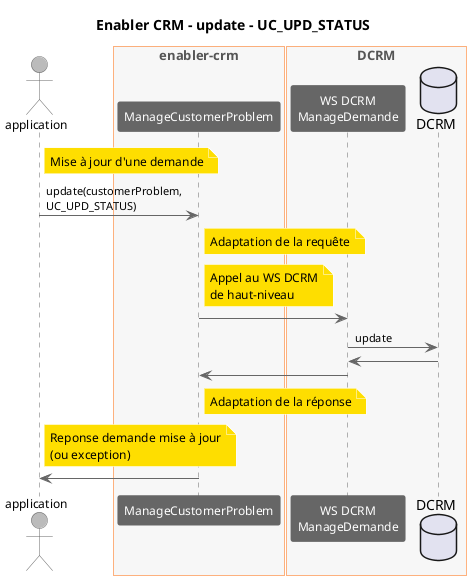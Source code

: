 @startuml

skinparam sequence {

            ArrowColor #666666
            ArrowFontSize 11
            ActorBorderColor #666666
            ActorBackgroundColor #BBBBBB
            ActorFontColor black
            ActorFontSize 12
            ActorFontName Arial

            ArrowFontColor Black
            LifeLineBorderColor #666666
            LifeLineBackgroundColor #F7F7F7

            BoxBackgroundColor #F7F7F7
            BoxBorderColor #FF6600
            BoxFontName Arial
            BoxFontSize 12
            BoxFontColor #555555

            ParticipantBorderColor #666666
            ParticipantBackgroundColor #666666
            ParticipantFontName Arial
            ParticipantFontSize 12
            ParticipantFontColor white

            TitleFontSize 12
            GroupFontSize 11
            GroupHeaderFontSize 11
            DividerFontSize 11
}

skinparam noteBackgroundColor #FEDE00
skinparam noteFontSize 12
skinparam noteFontName Arial
skinparam noteFontColor black
skinparam noteBorderColor white

title Enabler CRM - update - UC_UPD_STATUS

Actor application

box "enabler-crm"
participant ManageCustomerProblem
end box

box "DCRM"
participant "WS DCRM\nManageDemande" as ManageDemande
database DCRM as DBDCRM
end box

note right of application
Mise à jour d'une demande
end note

application -> ManageCustomerProblem : update(customerProblem,\nUC_UPD_STATUS)

note right of ManageCustomerProblem
Adaptation de la requête
end note

note right of ManageCustomerProblem
Appel au WS DCRM
de haut-niveau
end note

ManageCustomerProblem ->  ManageDemande
ManageDemande -> DBDCRM : update
ManageDemande <- DBDCRM

ManageCustomerProblem <- ManageDemande

note right of ManageCustomerProblem
Adaptation de la réponse
end note

note right of application
Reponse demande mise à jour
(ou exception)
end note

application <- ManageCustomerProblem

@enduml
